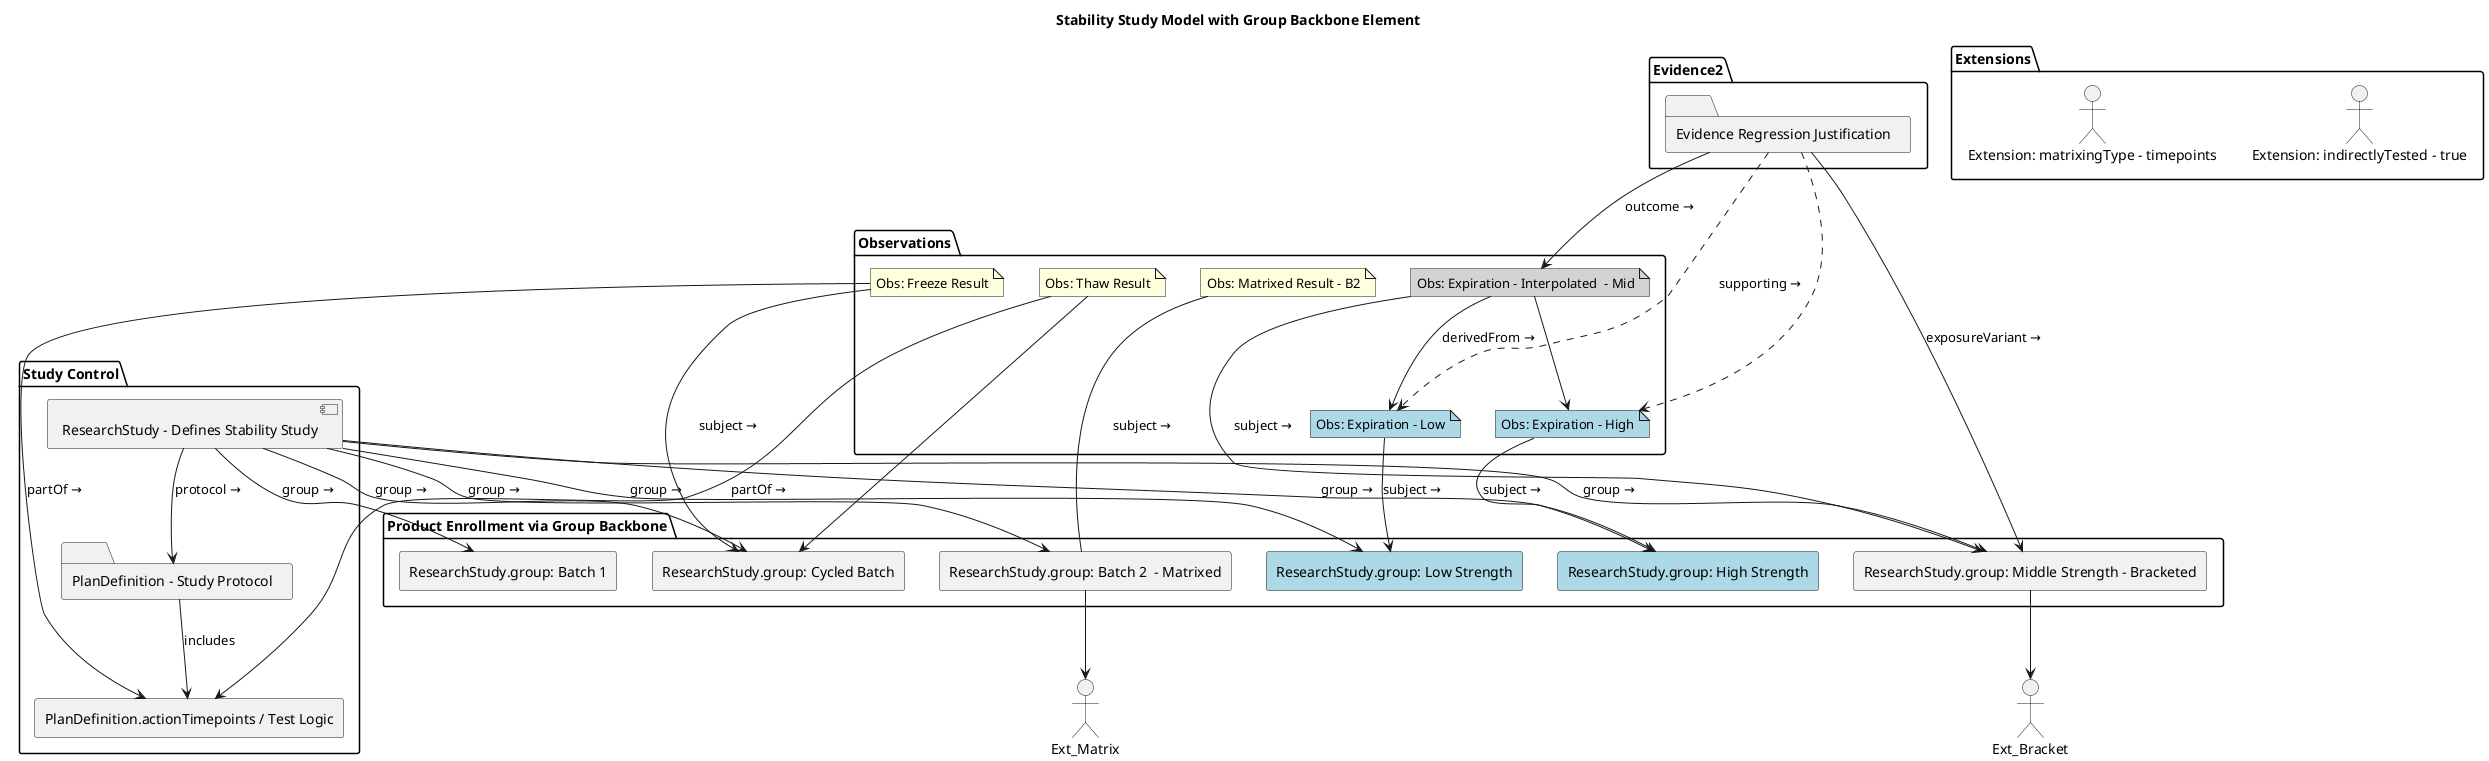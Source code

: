 
@startuml
title Stability Study Model with Group Backbone Element

package "Study Control" {
  component "ResearchStudy - Defines Stability Study" as RS
  folder "PlanDefinition - Study Protocol" as PD
  rectangle "PlanDefinition.actionTimepoints / Test Logic" as Action
}

package "Product Enrollment via Group Backbone" {
  rectangle "ResearchStudy.group: Low Strength" as G_Low #LightBlue
  rectangle "ResearchStudy.group: Middle Strength - Bracketed" as G_Mid
  rectangle "ResearchStudy.group: High Strength" as G_High #LightBlue
  rectangle "ResearchStudy.group: Batch 1" as G_B1
  rectangle "ResearchStudy.group: Batch 2  - Matrixed" as G_B2
  rectangle "ResearchStudy.group: Cycled Batch" as G_Cycle
}

package "Observations" {
  note "Obs: Expiration - Low" as Obs_Low #LightBlue
  note "Obs: Expiration - High" as Obs_High #LightBlue
  note "Obs: Expiration - Interpolated  - Mid" as Obs_Mid #LightGrey
  note "Obs: Matrixed Result - B2" as Obs_Matrix
  note "Obs: Freeze Result" as Obs_Freeze
  note "Obs: Thaw Result" as Obs_Thaw
}

package "Evidence2" {
  folder "Evidence Regression Justification" as Evidence
}

package "Extensions" {
  "Extension: indirectlyTested - true" 
  "Extension: matrixingType - timepoints"  
}

' Relationships
RS --> PD : protocol →
PD --> Action : includes

' ResearchStudy groups  - backbone elements
RS --> G_Low : group →
RS --> G_Mid : group →
RS --> G_High : group →
RS --> G_B1 : group →
RS --> G_B2 : group →
RS --> G_Cycle : group →

' Bracketed middle group marked untested
G_Mid --> Ext_Bracket

' Matrixed batch group
G_B2 --> Ext_Matrix

' Observations linked to groups
Obs_Low --> G_Low : subject →
Obs_High --> G_High : subject →
Obs_Matrix --> G_B2 : subject →
Obs_Freeze --> G_Cycle : subject →
Obs_Thaw --> G_Cycle

' Interpolated observation
Obs_Mid --> G_Mid : subject →
Obs_Mid --> Obs_Low : derivedFrom →
Obs_Mid --> Obs_High

' Evidence supports interpolated result
Evidence --> Obs_Mid : outcome →
Evidence --> G_Mid : exposureVariant →
Evidence ..> Obs_Low : supporting →
Evidence ..> Obs_High

' Observations linked to PlanDefinition actions  - for cycled study
Obs_Freeze --> Action : partOf →
Obs_Thaw --> Action : partOf →

@enduml
